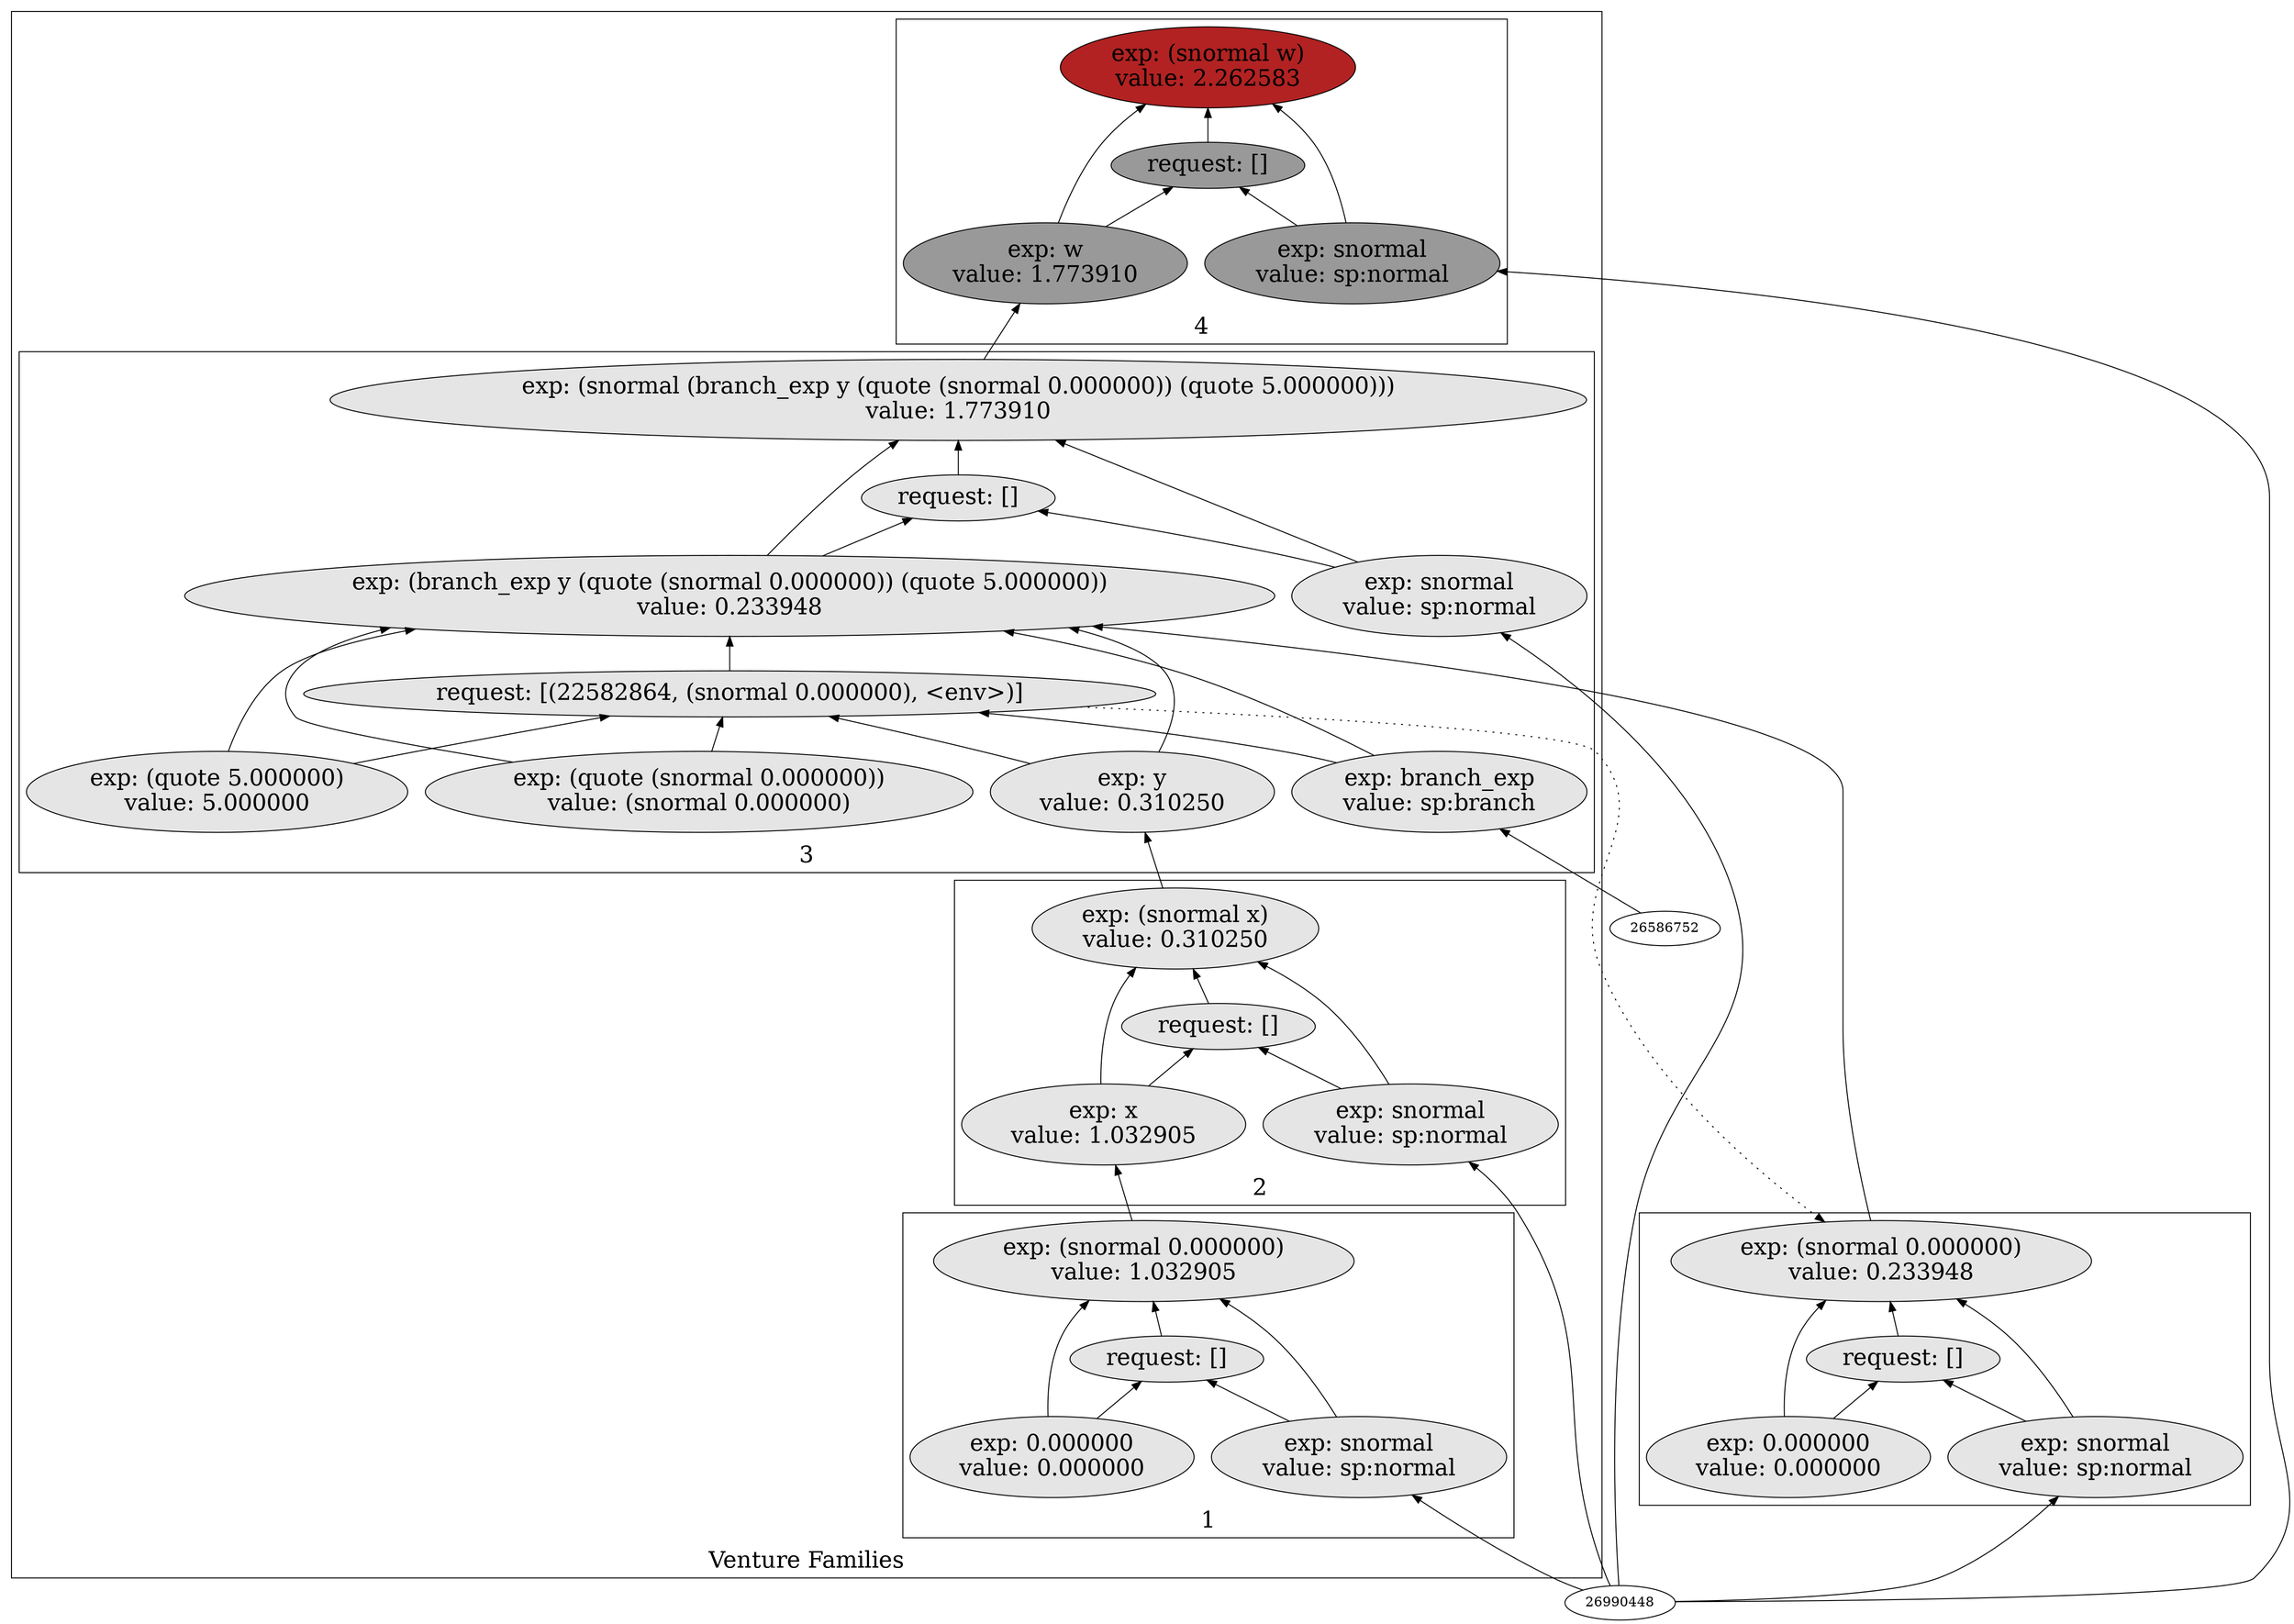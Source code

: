 digraph {
rankdir=BT
fontsize=24
subgraph cluster1 {
label="Venture Families"
subgraph cluster2 {
label="1"
"21616208"["fillcolor"="grey90" "fontsize"="24" "label"="exp: (snormal 0.000000)\nvalue: 1.032905" "shape"="ellipse" "style"="filled" ]
"20391696"["fillcolor"="grey90" "fontsize"="24" "label"="request: []" "shape"="ellipse" "style"="filled" ]
"19076864"["fillcolor"="grey90" "fontsize"="24" "label"="exp: snormal\nvalue: sp:normal" "shape"="ellipse" "style"="filled" ]
"28719440"["fillcolor"="grey90" "fontsize"="24" "label"="exp: 0.000000\nvalue: 0.000000" "shape"="ellipse" "style"="filled" ]
}

subgraph cluster3 {
label="2"
"23610064"["fillcolor"="grey90" "fontsize"="24" "label"="exp: (snormal x)\nvalue: 0.310250" "shape"="ellipse" "style"="filled" ]
"24940288"["fillcolor"="grey90" "fontsize"="24" "label"="request: []" "shape"="ellipse" "style"="filled" ]
"25014224"["fillcolor"="grey90" "fontsize"="24" "label"="exp: snormal\nvalue: sp:normal" "shape"="ellipse" "style"="filled" ]
"24988336"["fillcolor"="grey90" "fontsize"="24" "label"="exp: x\nvalue: 1.032905" "shape"="ellipse" "style"="filled" ]
}

subgraph cluster4 {
label="3"
"23304768"["fillcolor"="grey90" "fontsize"="24" "label"="exp: (snormal (branch_exp y (quote (snormal 0.000000)) (quote 5.000000)))\nvalue: 1.773910" "shape"="ellipse" "style"="filled" ]
"24625888"["fillcolor"="grey90" "fontsize"="24" "label"="request: []" "shape"="ellipse" "style"="filled" ]
"23710592"["fillcolor"="grey90" "fontsize"="24" "label"="exp: snormal\nvalue: sp:normal" "shape"="ellipse" "style"="filled" ]
"24939776"["fillcolor"="grey90" "fontsize"="24" "label"="exp: (branch_exp y (quote (snormal 0.000000)) (quote 5.000000))\nvalue: 0.233948" "shape"="ellipse" "style"="filled" ]
"22582864"["fillcolor"="grey90" "fontsize"="24" "label"="request: [(22582864, (snormal 0.000000), <env>)]" "shape"="ellipse" "style"="filled" ]
"21801008"["fillcolor"="grey90" "fontsize"="24" "label"="exp: branch_exp\nvalue: sp:branch" "shape"="ellipse" "style"="filled" ]
"21571136"["fillcolor"="grey90" "fontsize"="24" "label"="exp: y\nvalue: 0.310250" "shape"="ellipse" "style"="filled" ]
"22579328"["fillcolor"="grey90" "fontsize"="24" "label"="exp: (quote (snormal 0.000000))\nvalue: (snormal 0.000000)" "shape"="ellipse" "style"="filled" ]
"22672608"["fillcolor"="grey90" "fontsize"="24" "label"="exp: (quote 5.000000)\nvalue: 5.000000" "shape"="ellipse" "style"="filled" ]
}

subgraph cluster5 {
label="4"
"26590768"["fillcolor"="firebrick" "fontsize"="24" "label"="exp: (snormal w)\nvalue: 2.262583" "shape"="ellipse" "style"="filled" ]
"21600256"["fillcolor"="grey60" "fontsize"="24" "label"="request: []" "shape"="ellipse" "style"="filled" ]
"24603856"["fillcolor"="grey60" "fontsize"="24" "label"="exp: snormal\nvalue: sp:normal" "shape"="ellipse" "style"="filled" ]
"21586576"["fillcolor"="grey60" "fontsize"="24" "label"="exp: w\nvalue: 1.773910" "shape"="ellipse" "style"="filled" ]
}

}

subgraph cluster6 {
label=""
"21574256"["fillcolor"="grey90" "fontsize"="24" "label"="exp: (snormal 0.000000)\nvalue: 0.233948" "shape"="ellipse" "style"="filled" ]
"21608528"["fillcolor"="grey90" "fontsize"="24" "label"="request: []" "shape"="ellipse" "style"="filled" ]
"21564608"["fillcolor"="grey90" "fontsize"="24" "label"="exp: snormal\nvalue: sp:normal" "shape"="ellipse" "style"="filled" ]
"27074384"["fillcolor"="grey90" "fontsize"="24" "label"="exp: 0.000000\nvalue: 0.000000" "shape"="ellipse" "style"="filled" ]
}

"21564608" -> "21574256"["arrowhead"="normal" "color"="black" "constraint"="true" "style"="solid" ]
"21564608" -> "21608528"["arrowhead"="normal" "color"="black" "constraint"="true" "style"="solid" ]
"26990448" -> "21564608"["arrowhead"="normal" "color"="black" "constraint"="true" "style"="solid" ]
"27074384" -> "21574256"["arrowhead"="normal" "color"="black" "constraint"="true" "style"="solid" ]
"27074384" -> "21608528"["arrowhead"="normal" "color"="black" "constraint"="true" "style"="solid" ]
"21608528" -> "21574256"["arrowhead"="normal" "color"="black" "constraint"="true" "style"="solid" ]
"19076864" -> "21616208"["arrowhead"="normal" "color"="black" "constraint"="true" "style"="solid" ]
"19076864" -> "20391696"["arrowhead"="normal" "color"="black" "constraint"="true" "style"="solid" ]
"26990448" -> "19076864"["arrowhead"="normal" "color"="black" "constraint"="true" "style"="solid" ]
"28719440" -> "21616208"["arrowhead"="normal" "color"="black" "constraint"="true" "style"="solid" ]
"28719440" -> "20391696"["arrowhead"="normal" "color"="black" "constraint"="true" "style"="solid" ]
"20391696" -> "21616208"["arrowhead"="normal" "color"="black" "constraint"="true" "style"="solid" ]
"23710592" -> "23304768"["arrowhead"="normal" "color"="black" "constraint"="true" "style"="solid" ]
"23710592" -> "24625888"["arrowhead"="normal" "color"="black" "constraint"="true" "style"="solid" ]
"26990448" -> "23710592"["arrowhead"="normal" "color"="black" "constraint"="true" "style"="solid" ]
"24939776" -> "23304768"["arrowhead"="normal" "color"="black" "constraint"="true" "style"="solid" ]
"24939776" -> "24625888"["arrowhead"="normal" "color"="black" "constraint"="true" "style"="solid" ]
"21801008" -> "24939776"["arrowhead"="normal" "color"="black" "constraint"="true" "style"="solid" ]
"21801008" -> "22582864"["arrowhead"="normal" "color"="black" "constraint"="true" "style"="solid" ]
"26586752" -> "21801008"["arrowhead"="normal" "color"="black" "constraint"="true" "style"="solid" ]
"21571136" -> "24939776"["arrowhead"="normal" "color"="black" "constraint"="true" "style"="solid" ]
"21571136" -> "22582864"["arrowhead"="normal" "color"="black" "constraint"="true" "style"="solid" ]
"23610064" -> "21571136"["arrowhead"="normal" "color"="black" "constraint"="true" "style"="solid" ]
"22579328" -> "24939776"["arrowhead"="normal" "color"="black" "constraint"="true" "style"="solid" ]
"22579328" -> "22582864"["arrowhead"="normal" "color"="black" "constraint"="true" "style"="solid" ]
"22672608" -> "24939776"["arrowhead"="normal" "color"="black" "constraint"="true" "style"="solid" ]
"22672608" -> "22582864"["arrowhead"="normal" "color"="black" "constraint"="true" "style"="solid" ]
"22582864" -> "24939776"["arrowhead"="normal" "color"="black" "constraint"="true" "style"="solid" ]
"21574256" -> "24939776"["arrowhead"="normal" "color"="black" "constraint"="true" "style"="solid" ]
"22582864" -> "21574256"["arrowhead"="normal" "color"="black" "constraint"="false" "style"="dotted" ]
"24625888" -> "23304768"["arrowhead"="normal" "color"="black" "constraint"="true" "style"="solid" ]
"25014224" -> "23610064"["arrowhead"="normal" "color"="black" "constraint"="true" "style"="solid" ]
"25014224" -> "24940288"["arrowhead"="normal" "color"="black" "constraint"="true" "style"="solid" ]
"26990448" -> "25014224"["arrowhead"="normal" "color"="black" "constraint"="true" "style"="solid" ]
"24988336" -> "23610064"["arrowhead"="normal" "color"="black" "constraint"="true" "style"="solid" ]
"24988336" -> "24940288"["arrowhead"="normal" "color"="black" "constraint"="true" "style"="solid" ]
"21616208" -> "24988336"["arrowhead"="normal" "color"="black" "constraint"="true" "style"="solid" ]
"24940288" -> "23610064"["arrowhead"="normal" "color"="black" "constraint"="true" "style"="solid" ]
"24603856" -> "26590768"["arrowhead"="normal" "color"="black" "constraint"="true" "style"="solid" ]
"24603856" -> "21600256"["arrowhead"="normal" "color"="black" "constraint"="true" "style"="solid" ]
"26990448" -> "24603856"["arrowhead"="normal" "color"="black" "constraint"="true" "style"="solid" ]
"21586576" -> "26590768"["arrowhead"="normal" "color"="black" "constraint"="true" "style"="solid" ]
"21586576" -> "21600256"["arrowhead"="normal" "color"="black" "constraint"="true" "style"="solid" ]
"23304768" -> "21586576"["arrowhead"="normal" "color"="black" "constraint"="true" "style"="solid" ]
"21600256" -> "26590768"["arrowhead"="normal" "color"="black" "constraint"="true" "style"="solid" ]

}
